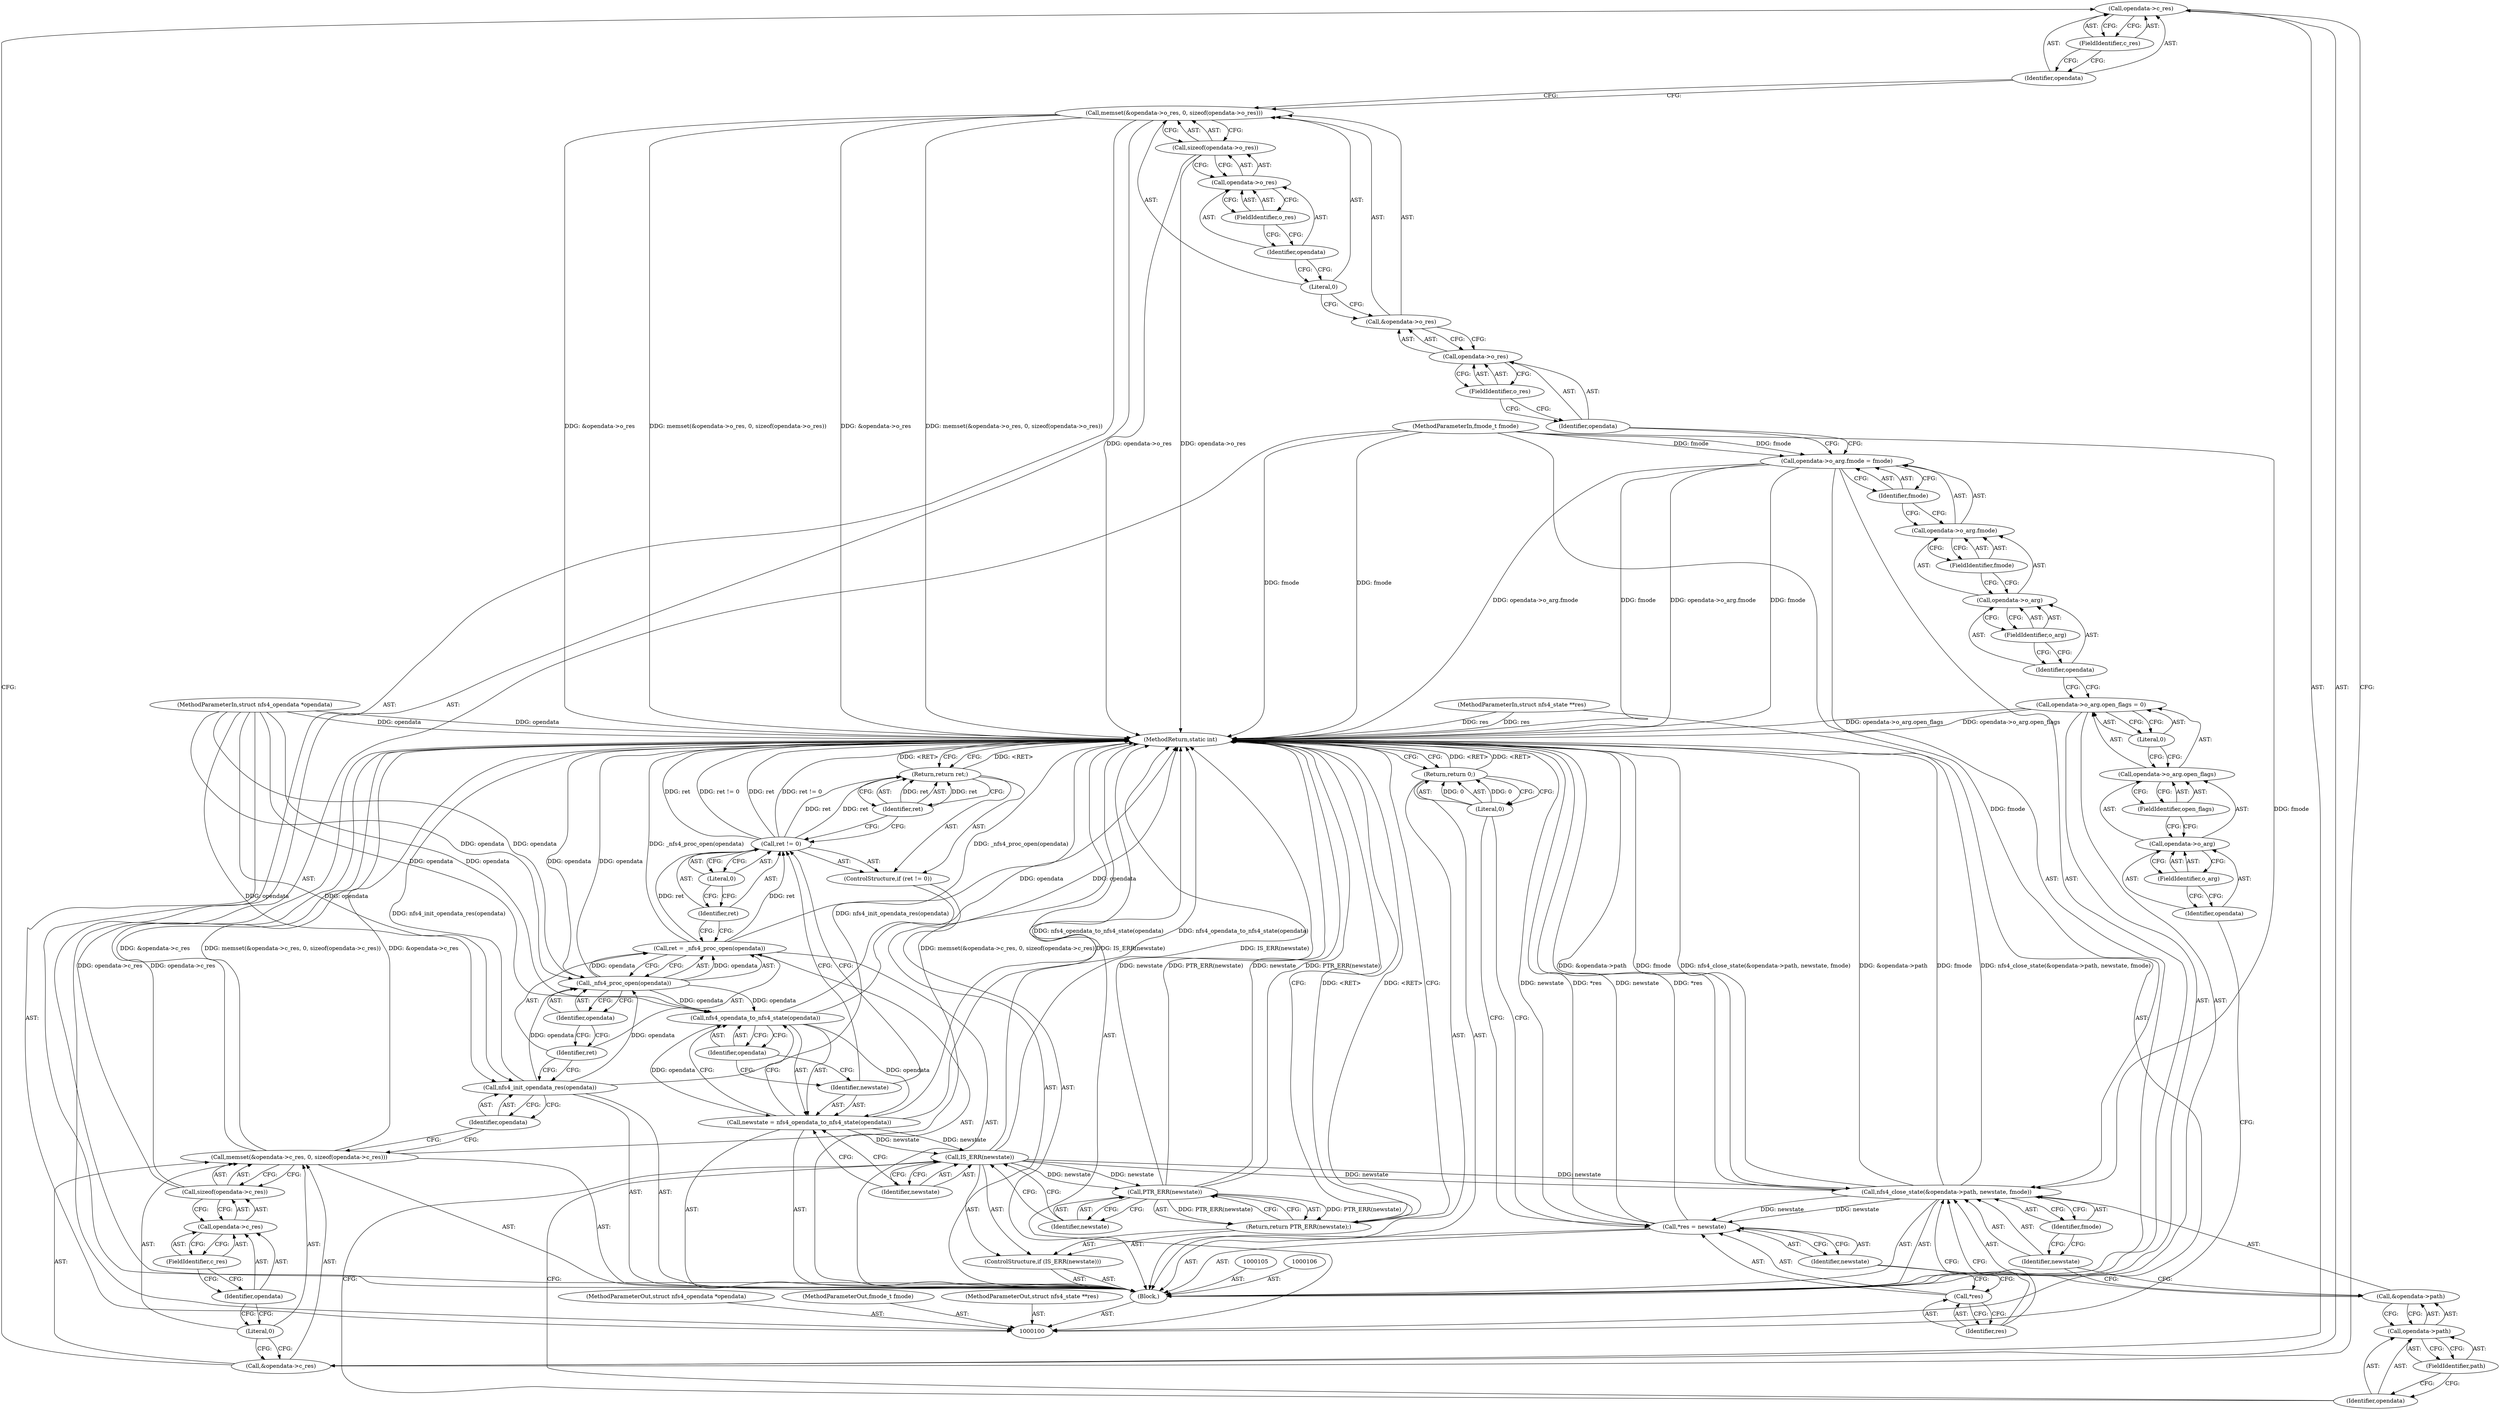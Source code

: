 digraph "0_linux_dc0b027dfadfcb8a5504f7d8052754bf8d501ab9_13" {
"1000133" [label="(Call,opendata->c_res)"];
"1000134" [label="(Identifier,opendata)"];
"1000131" [label="(Call,memset(&opendata->c_res, 0, sizeof(opendata->c_res)))"];
"1000135" [label="(FieldIdentifier,c_res)"];
"1000136" [label="(Literal,0)"];
"1000137" [label="(Call,sizeof(opendata->c_res))"];
"1000138" [label="(Call,opendata->c_res)"];
"1000139" [label="(Identifier,opendata)"];
"1000140" [label="(FieldIdentifier,c_res)"];
"1000132" [label="(Call,&opendata->c_res)"];
"1000141" [label="(Call,nfs4_init_opendata_res(opendata))"];
"1000142" [label="(Identifier,opendata)"];
"1000143" [label="(Call,ret = _nfs4_proc_open(opendata))"];
"1000144" [label="(Identifier,ret)"];
"1000146" [label="(Identifier,opendata)"];
"1000145" [label="(Call,_nfs4_proc_open(opendata))"];
"1000147" [label="(ControlStructure,if (ret != 0))"];
"1000150" [label="(Literal,0)"];
"1000148" [label="(Call,ret != 0)"];
"1000149" [label="(Identifier,ret)"];
"1000151" [label="(Return,return ret;)"];
"1000152" [label="(Identifier,ret)"];
"1000155" [label="(Call,nfs4_opendata_to_nfs4_state(opendata))"];
"1000153" [label="(Call,newstate = nfs4_opendata_to_nfs4_state(opendata))"];
"1000154" [label="(Identifier,newstate)"];
"1000156" [label="(Identifier,opendata)"];
"1000159" [label="(Identifier,newstate)"];
"1000157" [label="(ControlStructure,if (IS_ERR(newstate)))"];
"1000158" [label="(Call,IS_ERR(newstate))"];
"1000161" [label="(Call,PTR_ERR(newstate))"];
"1000162" [label="(Identifier,newstate)"];
"1000160" [label="(Return,return PTR_ERR(newstate);)"];
"1000163" [label="(Call,nfs4_close_state(&opendata->path, newstate, fmode))"];
"1000164" [label="(Call,&opendata->path)"];
"1000165" [label="(Call,opendata->path)"];
"1000166" [label="(Identifier,opendata)"];
"1000167" [label="(FieldIdentifier,path)"];
"1000168" [label="(Identifier,newstate)"];
"1000169" [label="(Identifier,fmode)"];
"1000170" [label="(Call,*res = newstate)"];
"1000171" [label="(Call,*res)"];
"1000172" [label="(Identifier,res)"];
"1000173" [label="(Identifier,newstate)"];
"1000176" [label="(MethodReturn,static int)"];
"1000101" [label="(MethodParameterIn,struct nfs4_opendata *opendata)"];
"1000249" [label="(MethodParameterOut,struct nfs4_opendata *opendata)"];
"1000102" [label="(MethodParameterIn,fmode_t fmode)"];
"1000250" [label="(MethodParameterOut,fmode_t fmode)"];
"1000103" [label="(MethodParameterIn,struct nfs4_state **res)"];
"1000251" [label="(MethodParameterOut,struct nfs4_state **res)"];
"1000174" [label="(Return,return 0;)"];
"1000175" [label="(Literal,0)"];
"1000104" [label="(Block,)"];
"1000107" [label="(Call,opendata->o_arg.open_flags = 0)"];
"1000108" [label="(Call,opendata->o_arg.open_flags)"];
"1000109" [label="(Call,opendata->o_arg)"];
"1000110" [label="(Identifier,opendata)"];
"1000111" [label="(FieldIdentifier,o_arg)"];
"1000112" [label="(FieldIdentifier,open_flags)"];
"1000113" [label="(Literal,0)"];
"1000114" [label="(Call,opendata->o_arg.fmode = fmode)"];
"1000115" [label="(Call,opendata->o_arg.fmode)"];
"1000116" [label="(Call,opendata->o_arg)"];
"1000117" [label="(Identifier,opendata)"];
"1000118" [label="(FieldIdentifier,o_arg)"];
"1000119" [label="(FieldIdentifier,fmode)"];
"1000120" [label="(Identifier,fmode)"];
"1000123" [label="(Call,opendata->o_res)"];
"1000124" [label="(Identifier,opendata)"];
"1000121" [label="(Call,memset(&opendata->o_res, 0, sizeof(opendata->o_res)))"];
"1000125" [label="(FieldIdentifier,o_res)"];
"1000126" [label="(Literal,0)"];
"1000127" [label="(Call,sizeof(opendata->o_res))"];
"1000128" [label="(Call,opendata->o_res)"];
"1000129" [label="(Identifier,opendata)"];
"1000130" [label="(FieldIdentifier,o_res)"];
"1000122" [label="(Call,&opendata->o_res)"];
"1000133" -> "1000132"  [label="AST: "];
"1000133" -> "1000135"  [label="CFG: "];
"1000134" -> "1000133"  [label="AST: "];
"1000135" -> "1000133"  [label="AST: "];
"1000132" -> "1000133"  [label="CFG: "];
"1000134" -> "1000133"  [label="AST: "];
"1000134" -> "1000121"  [label="CFG: "];
"1000135" -> "1000134"  [label="CFG: "];
"1000131" -> "1000104"  [label="AST: "];
"1000131" -> "1000137"  [label="CFG: "];
"1000132" -> "1000131"  [label="AST: "];
"1000136" -> "1000131"  [label="AST: "];
"1000137" -> "1000131"  [label="AST: "];
"1000142" -> "1000131"  [label="CFG: "];
"1000131" -> "1000176"  [label="DDG: memset(&opendata->c_res, 0, sizeof(opendata->c_res))"];
"1000131" -> "1000176"  [label="DDG: &opendata->c_res"];
"1000135" -> "1000133"  [label="AST: "];
"1000135" -> "1000134"  [label="CFG: "];
"1000133" -> "1000135"  [label="CFG: "];
"1000136" -> "1000131"  [label="AST: "];
"1000136" -> "1000132"  [label="CFG: "];
"1000139" -> "1000136"  [label="CFG: "];
"1000137" -> "1000131"  [label="AST: "];
"1000137" -> "1000138"  [label="CFG: "];
"1000138" -> "1000137"  [label="AST: "];
"1000131" -> "1000137"  [label="CFG: "];
"1000137" -> "1000176"  [label="DDG: opendata->c_res"];
"1000138" -> "1000137"  [label="AST: "];
"1000138" -> "1000140"  [label="CFG: "];
"1000139" -> "1000138"  [label="AST: "];
"1000140" -> "1000138"  [label="AST: "];
"1000137" -> "1000138"  [label="CFG: "];
"1000139" -> "1000138"  [label="AST: "];
"1000139" -> "1000136"  [label="CFG: "];
"1000140" -> "1000139"  [label="CFG: "];
"1000140" -> "1000138"  [label="AST: "];
"1000140" -> "1000139"  [label="CFG: "];
"1000138" -> "1000140"  [label="CFG: "];
"1000132" -> "1000131"  [label="AST: "];
"1000132" -> "1000133"  [label="CFG: "];
"1000133" -> "1000132"  [label="AST: "];
"1000136" -> "1000132"  [label="CFG: "];
"1000141" -> "1000104"  [label="AST: "];
"1000141" -> "1000142"  [label="CFG: "];
"1000142" -> "1000141"  [label="AST: "];
"1000144" -> "1000141"  [label="CFG: "];
"1000141" -> "1000176"  [label="DDG: nfs4_init_opendata_res(opendata)"];
"1000101" -> "1000141"  [label="DDG: opendata"];
"1000141" -> "1000145"  [label="DDG: opendata"];
"1000142" -> "1000141"  [label="AST: "];
"1000142" -> "1000131"  [label="CFG: "];
"1000141" -> "1000142"  [label="CFG: "];
"1000143" -> "1000104"  [label="AST: "];
"1000143" -> "1000145"  [label="CFG: "];
"1000144" -> "1000143"  [label="AST: "];
"1000145" -> "1000143"  [label="AST: "];
"1000149" -> "1000143"  [label="CFG: "];
"1000143" -> "1000176"  [label="DDG: _nfs4_proc_open(opendata)"];
"1000145" -> "1000143"  [label="DDG: opendata"];
"1000143" -> "1000148"  [label="DDG: ret"];
"1000144" -> "1000143"  [label="AST: "];
"1000144" -> "1000141"  [label="CFG: "];
"1000146" -> "1000144"  [label="CFG: "];
"1000146" -> "1000145"  [label="AST: "];
"1000146" -> "1000144"  [label="CFG: "];
"1000145" -> "1000146"  [label="CFG: "];
"1000145" -> "1000143"  [label="AST: "];
"1000145" -> "1000146"  [label="CFG: "];
"1000146" -> "1000145"  [label="AST: "];
"1000143" -> "1000145"  [label="CFG: "];
"1000145" -> "1000176"  [label="DDG: opendata"];
"1000145" -> "1000143"  [label="DDG: opendata"];
"1000141" -> "1000145"  [label="DDG: opendata"];
"1000101" -> "1000145"  [label="DDG: opendata"];
"1000145" -> "1000155"  [label="DDG: opendata"];
"1000147" -> "1000104"  [label="AST: "];
"1000148" -> "1000147"  [label="AST: "];
"1000151" -> "1000147"  [label="AST: "];
"1000150" -> "1000148"  [label="AST: "];
"1000150" -> "1000149"  [label="CFG: "];
"1000148" -> "1000150"  [label="CFG: "];
"1000148" -> "1000147"  [label="AST: "];
"1000148" -> "1000150"  [label="CFG: "];
"1000149" -> "1000148"  [label="AST: "];
"1000150" -> "1000148"  [label="AST: "];
"1000152" -> "1000148"  [label="CFG: "];
"1000154" -> "1000148"  [label="CFG: "];
"1000148" -> "1000176"  [label="DDG: ret"];
"1000148" -> "1000176"  [label="DDG: ret != 0"];
"1000143" -> "1000148"  [label="DDG: ret"];
"1000148" -> "1000151"  [label="DDG: ret"];
"1000149" -> "1000148"  [label="AST: "];
"1000149" -> "1000143"  [label="CFG: "];
"1000150" -> "1000149"  [label="CFG: "];
"1000151" -> "1000147"  [label="AST: "];
"1000151" -> "1000152"  [label="CFG: "];
"1000152" -> "1000151"  [label="AST: "];
"1000176" -> "1000151"  [label="CFG: "];
"1000151" -> "1000176"  [label="DDG: <RET>"];
"1000152" -> "1000151"  [label="DDG: ret"];
"1000148" -> "1000151"  [label="DDG: ret"];
"1000152" -> "1000151"  [label="AST: "];
"1000152" -> "1000148"  [label="CFG: "];
"1000151" -> "1000152"  [label="CFG: "];
"1000152" -> "1000151"  [label="DDG: ret"];
"1000155" -> "1000153"  [label="AST: "];
"1000155" -> "1000156"  [label="CFG: "];
"1000156" -> "1000155"  [label="AST: "];
"1000153" -> "1000155"  [label="CFG: "];
"1000155" -> "1000176"  [label="DDG: opendata"];
"1000155" -> "1000153"  [label="DDG: opendata"];
"1000145" -> "1000155"  [label="DDG: opendata"];
"1000101" -> "1000155"  [label="DDG: opendata"];
"1000153" -> "1000104"  [label="AST: "];
"1000153" -> "1000155"  [label="CFG: "];
"1000154" -> "1000153"  [label="AST: "];
"1000155" -> "1000153"  [label="AST: "];
"1000159" -> "1000153"  [label="CFG: "];
"1000153" -> "1000176"  [label="DDG: nfs4_opendata_to_nfs4_state(opendata)"];
"1000155" -> "1000153"  [label="DDG: opendata"];
"1000153" -> "1000158"  [label="DDG: newstate"];
"1000154" -> "1000153"  [label="AST: "];
"1000154" -> "1000148"  [label="CFG: "];
"1000156" -> "1000154"  [label="CFG: "];
"1000156" -> "1000155"  [label="AST: "];
"1000156" -> "1000154"  [label="CFG: "];
"1000155" -> "1000156"  [label="CFG: "];
"1000159" -> "1000158"  [label="AST: "];
"1000159" -> "1000153"  [label="CFG: "];
"1000158" -> "1000159"  [label="CFG: "];
"1000157" -> "1000104"  [label="AST: "];
"1000158" -> "1000157"  [label="AST: "];
"1000160" -> "1000157"  [label="AST: "];
"1000158" -> "1000157"  [label="AST: "];
"1000158" -> "1000159"  [label="CFG: "];
"1000159" -> "1000158"  [label="AST: "];
"1000162" -> "1000158"  [label="CFG: "];
"1000166" -> "1000158"  [label="CFG: "];
"1000158" -> "1000176"  [label="DDG: IS_ERR(newstate)"];
"1000153" -> "1000158"  [label="DDG: newstate"];
"1000158" -> "1000161"  [label="DDG: newstate"];
"1000158" -> "1000163"  [label="DDG: newstate"];
"1000161" -> "1000160"  [label="AST: "];
"1000161" -> "1000162"  [label="CFG: "];
"1000162" -> "1000161"  [label="AST: "];
"1000160" -> "1000161"  [label="CFG: "];
"1000161" -> "1000176"  [label="DDG: PTR_ERR(newstate)"];
"1000161" -> "1000176"  [label="DDG: newstate"];
"1000161" -> "1000160"  [label="DDG: PTR_ERR(newstate)"];
"1000158" -> "1000161"  [label="DDG: newstate"];
"1000162" -> "1000161"  [label="AST: "];
"1000162" -> "1000158"  [label="CFG: "];
"1000161" -> "1000162"  [label="CFG: "];
"1000160" -> "1000157"  [label="AST: "];
"1000160" -> "1000161"  [label="CFG: "];
"1000161" -> "1000160"  [label="AST: "];
"1000176" -> "1000160"  [label="CFG: "];
"1000160" -> "1000176"  [label="DDG: <RET>"];
"1000161" -> "1000160"  [label="DDG: PTR_ERR(newstate)"];
"1000163" -> "1000104"  [label="AST: "];
"1000163" -> "1000169"  [label="CFG: "];
"1000164" -> "1000163"  [label="AST: "];
"1000168" -> "1000163"  [label="AST: "];
"1000169" -> "1000163"  [label="AST: "];
"1000172" -> "1000163"  [label="CFG: "];
"1000163" -> "1000176"  [label="DDG: &opendata->path"];
"1000163" -> "1000176"  [label="DDG: fmode"];
"1000163" -> "1000176"  [label="DDG: nfs4_close_state(&opendata->path, newstate, fmode)"];
"1000158" -> "1000163"  [label="DDG: newstate"];
"1000102" -> "1000163"  [label="DDG: fmode"];
"1000163" -> "1000170"  [label="DDG: newstate"];
"1000164" -> "1000163"  [label="AST: "];
"1000164" -> "1000165"  [label="CFG: "];
"1000165" -> "1000164"  [label="AST: "];
"1000168" -> "1000164"  [label="CFG: "];
"1000165" -> "1000164"  [label="AST: "];
"1000165" -> "1000167"  [label="CFG: "];
"1000166" -> "1000165"  [label="AST: "];
"1000167" -> "1000165"  [label="AST: "];
"1000164" -> "1000165"  [label="CFG: "];
"1000166" -> "1000165"  [label="AST: "];
"1000166" -> "1000158"  [label="CFG: "];
"1000167" -> "1000166"  [label="CFG: "];
"1000167" -> "1000165"  [label="AST: "];
"1000167" -> "1000166"  [label="CFG: "];
"1000165" -> "1000167"  [label="CFG: "];
"1000168" -> "1000163"  [label="AST: "];
"1000168" -> "1000164"  [label="CFG: "];
"1000169" -> "1000168"  [label="CFG: "];
"1000169" -> "1000163"  [label="AST: "];
"1000169" -> "1000168"  [label="CFG: "];
"1000163" -> "1000169"  [label="CFG: "];
"1000170" -> "1000104"  [label="AST: "];
"1000170" -> "1000173"  [label="CFG: "];
"1000171" -> "1000170"  [label="AST: "];
"1000173" -> "1000170"  [label="AST: "];
"1000175" -> "1000170"  [label="CFG: "];
"1000170" -> "1000176"  [label="DDG: newstate"];
"1000170" -> "1000176"  [label="DDG: *res"];
"1000163" -> "1000170"  [label="DDG: newstate"];
"1000171" -> "1000170"  [label="AST: "];
"1000171" -> "1000172"  [label="CFG: "];
"1000172" -> "1000171"  [label="AST: "];
"1000173" -> "1000171"  [label="CFG: "];
"1000172" -> "1000171"  [label="AST: "];
"1000172" -> "1000163"  [label="CFG: "];
"1000171" -> "1000172"  [label="CFG: "];
"1000173" -> "1000170"  [label="AST: "];
"1000173" -> "1000171"  [label="CFG: "];
"1000170" -> "1000173"  [label="CFG: "];
"1000176" -> "1000100"  [label="AST: "];
"1000176" -> "1000151"  [label="CFG: "];
"1000176" -> "1000160"  [label="CFG: "];
"1000176" -> "1000174"  [label="CFG: "];
"1000151" -> "1000176"  [label="DDG: <RET>"];
"1000160" -> "1000176"  [label="DDG: <RET>"];
"1000174" -> "1000176"  [label="DDG: <RET>"];
"1000163" -> "1000176"  [label="DDG: &opendata->path"];
"1000163" -> "1000176"  [label="DDG: fmode"];
"1000163" -> "1000176"  [label="DDG: nfs4_close_state(&opendata->path, newstate, fmode)"];
"1000107" -> "1000176"  [label="DDG: opendata->o_arg.open_flags"];
"1000102" -> "1000176"  [label="DDG: fmode"];
"1000161" -> "1000176"  [label="DDG: PTR_ERR(newstate)"];
"1000161" -> "1000176"  [label="DDG: newstate"];
"1000131" -> "1000176"  [label="DDG: memset(&opendata->c_res, 0, sizeof(opendata->c_res))"];
"1000131" -> "1000176"  [label="DDG: &opendata->c_res"];
"1000141" -> "1000176"  [label="DDG: nfs4_init_opendata_res(opendata)"];
"1000153" -> "1000176"  [label="DDG: nfs4_opendata_to_nfs4_state(opendata)"];
"1000158" -> "1000176"  [label="DDG: IS_ERR(newstate)"];
"1000103" -> "1000176"  [label="DDG: res"];
"1000114" -> "1000176"  [label="DDG: opendata->o_arg.fmode"];
"1000114" -> "1000176"  [label="DDG: fmode"];
"1000121" -> "1000176"  [label="DDG: memset(&opendata->o_res, 0, sizeof(opendata->o_res))"];
"1000121" -> "1000176"  [label="DDG: &opendata->o_res"];
"1000148" -> "1000176"  [label="DDG: ret"];
"1000148" -> "1000176"  [label="DDG: ret != 0"];
"1000101" -> "1000176"  [label="DDG: opendata"];
"1000170" -> "1000176"  [label="DDG: newstate"];
"1000170" -> "1000176"  [label="DDG: *res"];
"1000143" -> "1000176"  [label="DDG: _nfs4_proc_open(opendata)"];
"1000137" -> "1000176"  [label="DDG: opendata->c_res"];
"1000127" -> "1000176"  [label="DDG: opendata->o_res"];
"1000155" -> "1000176"  [label="DDG: opendata"];
"1000145" -> "1000176"  [label="DDG: opendata"];
"1000101" -> "1000100"  [label="AST: "];
"1000101" -> "1000176"  [label="DDG: opendata"];
"1000101" -> "1000141"  [label="DDG: opendata"];
"1000101" -> "1000145"  [label="DDG: opendata"];
"1000101" -> "1000155"  [label="DDG: opendata"];
"1000249" -> "1000100"  [label="AST: "];
"1000102" -> "1000100"  [label="AST: "];
"1000102" -> "1000176"  [label="DDG: fmode"];
"1000102" -> "1000114"  [label="DDG: fmode"];
"1000102" -> "1000163"  [label="DDG: fmode"];
"1000250" -> "1000100"  [label="AST: "];
"1000103" -> "1000100"  [label="AST: "];
"1000103" -> "1000176"  [label="DDG: res"];
"1000251" -> "1000100"  [label="AST: "];
"1000174" -> "1000104"  [label="AST: "];
"1000174" -> "1000175"  [label="CFG: "];
"1000175" -> "1000174"  [label="AST: "];
"1000176" -> "1000174"  [label="CFG: "];
"1000174" -> "1000176"  [label="DDG: <RET>"];
"1000175" -> "1000174"  [label="DDG: 0"];
"1000175" -> "1000174"  [label="AST: "];
"1000175" -> "1000170"  [label="CFG: "];
"1000174" -> "1000175"  [label="CFG: "];
"1000175" -> "1000174"  [label="DDG: 0"];
"1000104" -> "1000100"  [label="AST: "];
"1000105" -> "1000104"  [label="AST: "];
"1000106" -> "1000104"  [label="AST: "];
"1000107" -> "1000104"  [label="AST: "];
"1000114" -> "1000104"  [label="AST: "];
"1000121" -> "1000104"  [label="AST: "];
"1000131" -> "1000104"  [label="AST: "];
"1000141" -> "1000104"  [label="AST: "];
"1000143" -> "1000104"  [label="AST: "];
"1000147" -> "1000104"  [label="AST: "];
"1000153" -> "1000104"  [label="AST: "];
"1000157" -> "1000104"  [label="AST: "];
"1000163" -> "1000104"  [label="AST: "];
"1000170" -> "1000104"  [label="AST: "];
"1000174" -> "1000104"  [label="AST: "];
"1000107" -> "1000104"  [label="AST: "];
"1000107" -> "1000113"  [label="CFG: "];
"1000108" -> "1000107"  [label="AST: "];
"1000113" -> "1000107"  [label="AST: "];
"1000117" -> "1000107"  [label="CFG: "];
"1000107" -> "1000176"  [label="DDG: opendata->o_arg.open_flags"];
"1000108" -> "1000107"  [label="AST: "];
"1000108" -> "1000112"  [label="CFG: "];
"1000109" -> "1000108"  [label="AST: "];
"1000112" -> "1000108"  [label="AST: "];
"1000113" -> "1000108"  [label="CFG: "];
"1000109" -> "1000108"  [label="AST: "];
"1000109" -> "1000111"  [label="CFG: "];
"1000110" -> "1000109"  [label="AST: "];
"1000111" -> "1000109"  [label="AST: "];
"1000112" -> "1000109"  [label="CFG: "];
"1000110" -> "1000109"  [label="AST: "];
"1000110" -> "1000100"  [label="CFG: "];
"1000111" -> "1000110"  [label="CFG: "];
"1000111" -> "1000109"  [label="AST: "];
"1000111" -> "1000110"  [label="CFG: "];
"1000109" -> "1000111"  [label="CFG: "];
"1000112" -> "1000108"  [label="AST: "];
"1000112" -> "1000109"  [label="CFG: "];
"1000108" -> "1000112"  [label="CFG: "];
"1000113" -> "1000107"  [label="AST: "];
"1000113" -> "1000108"  [label="CFG: "];
"1000107" -> "1000113"  [label="CFG: "];
"1000114" -> "1000104"  [label="AST: "];
"1000114" -> "1000120"  [label="CFG: "];
"1000115" -> "1000114"  [label="AST: "];
"1000120" -> "1000114"  [label="AST: "];
"1000124" -> "1000114"  [label="CFG: "];
"1000114" -> "1000176"  [label="DDG: opendata->o_arg.fmode"];
"1000114" -> "1000176"  [label="DDG: fmode"];
"1000102" -> "1000114"  [label="DDG: fmode"];
"1000115" -> "1000114"  [label="AST: "];
"1000115" -> "1000119"  [label="CFG: "];
"1000116" -> "1000115"  [label="AST: "];
"1000119" -> "1000115"  [label="AST: "];
"1000120" -> "1000115"  [label="CFG: "];
"1000116" -> "1000115"  [label="AST: "];
"1000116" -> "1000118"  [label="CFG: "];
"1000117" -> "1000116"  [label="AST: "];
"1000118" -> "1000116"  [label="AST: "];
"1000119" -> "1000116"  [label="CFG: "];
"1000117" -> "1000116"  [label="AST: "];
"1000117" -> "1000107"  [label="CFG: "];
"1000118" -> "1000117"  [label="CFG: "];
"1000118" -> "1000116"  [label="AST: "];
"1000118" -> "1000117"  [label="CFG: "];
"1000116" -> "1000118"  [label="CFG: "];
"1000119" -> "1000115"  [label="AST: "];
"1000119" -> "1000116"  [label="CFG: "];
"1000115" -> "1000119"  [label="CFG: "];
"1000120" -> "1000114"  [label="AST: "];
"1000120" -> "1000115"  [label="CFG: "];
"1000114" -> "1000120"  [label="CFG: "];
"1000123" -> "1000122"  [label="AST: "];
"1000123" -> "1000125"  [label="CFG: "];
"1000124" -> "1000123"  [label="AST: "];
"1000125" -> "1000123"  [label="AST: "];
"1000122" -> "1000123"  [label="CFG: "];
"1000124" -> "1000123"  [label="AST: "];
"1000124" -> "1000114"  [label="CFG: "];
"1000125" -> "1000124"  [label="CFG: "];
"1000121" -> "1000104"  [label="AST: "];
"1000121" -> "1000127"  [label="CFG: "];
"1000122" -> "1000121"  [label="AST: "];
"1000126" -> "1000121"  [label="AST: "];
"1000127" -> "1000121"  [label="AST: "];
"1000134" -> "1000121"  [label="CFG: "];
"1000121" -> "1000176"  [label="DDG: memset(&opendata->o_res, 0, sizeof(opendata->o_res))"];
"1000121" -> "1000176"  [label="DDG: &opendata->o_res"];
"1000125" -> "1000123"  [label="AST: "];
"1000125" -> "1000124"  [label="CFG: "];
"1000123" -> "1000125"  [label="CFG: "];
"1000126" -> "1000121"  [label="AST: "];
"1000126" -> "1000122"  [label="CFG: "];
"1000129" -> "1000126"  [label="CFG: "];
"1000127" -> "1000121"  [label="AST: "];
"1000127" -> "1000128"  [label="CFG: "];
"1000128" -> "1000127"  [label="AST: "];
"1000121" -> "1000127"  [label="CFG: "];
"1000127" -> "1000176"  [label="DDG: opendata->o_res"];
"1000128" -> "1000127"  [label="AST: "];
"1000128" -> "1000130"  [label="CFG: "];
"1000129" -> "1000128"  [label="AST: "];
"1000130" -> "1000128"  [label="AST: "];
"1000127" -> "1000128"  [label="CFG: "];
"1000129" -> "1000128"  [label="AST: "];
"1000129" -> "1000126"  [label="CFG: "];
"1000130" -> "1000129"  [label="CFG: "];
"1000130" -> "1000128"  [label="AST: "];
"1000130" -> "1000129"  [label="CFG: "];
"1000128" -> "1000130"  [label="CFG: "];
"1000122" -> "1000121"  [label="AST: "];
"1000122" -> "1000123"  [label="CFG: "];
"1000123" -> "1000122"  [label="AST: "];
"1000126" -> "1000122"  [label="CFG: "];
}
